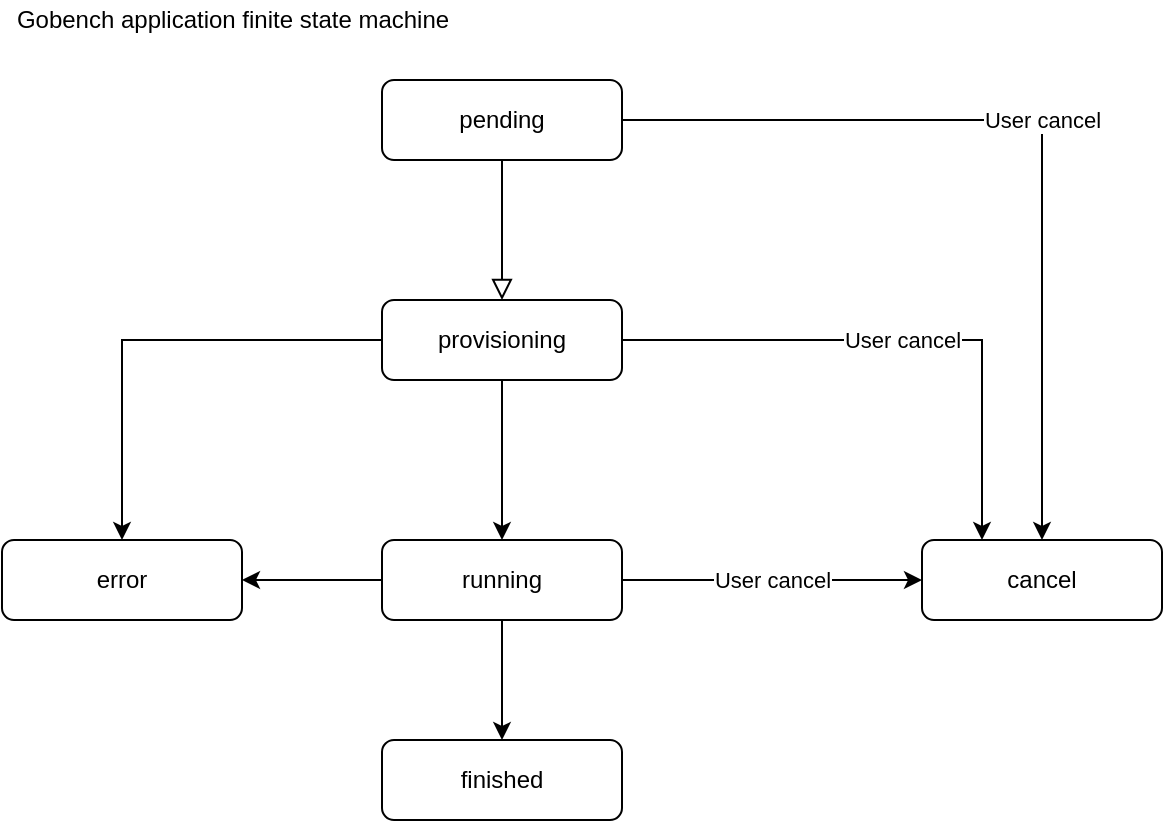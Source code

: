 <mxfile version="13.3.1" type="device"><diagram id="C5RBs43oDa-KdzZeNtuy" name="Page-1"><mxGraphModel dx="2249" dy="816" grid="1" gridSize="10" guides="1" tooltips="1" connect="1" arrows="1" fold="1" page="1" pageScale="1" pageWidth="827" pageHeight="1169" math="0" shadow="0"><root><mxCell id="WIyWlLk6GJQsqaUBKTNV-0"/><mxCell id="WIyWlLk6GJQsqaUBKTNV-1" parent="WIyWlLk6GJQsqaUBKTNV-0"/><mxCell id="WIyWlLk6GJQsqaUBKTNV-2" value="" style="rounded=0;html=1;jettySize=auto;orthogonalLoop=1;fontSize=11;endArrow=block;endFill=0;endSize=8;strokeWidth=1;shadow=0;labelBackgroundColor=none;edgeStyle=orthogonalEdgeStyle;" parent="WIyWlLk6GJQsqaUBKTNV-1" source="WIyWlLk6GJQsqaUBKTNV-3" edge="1"><mxGeometry relative="1" as="geometry"><mxPoint x="220" y="170" as="targetPoint"/></mxGeometry></mxCell><mxCell id="PsIccHAY4fuDKo60H-jY-8" value="User cancel" style="edgeStyle=orthogonalEdgeStyle;rounded=0;orthogonalLoop=1;jettySize=auto;html=1;" edge="1" parent="WIyWlLk6GJQsqaUBKTNV-1" source="WIyWlLk6GJQsqaUBKTNV-3" target="PsIccHAY4fuDKo60H-jY-4"><mxGeometry relative="1" as="geometry"/></mxCell><mxCell id="WIyWlLk6GJQsqaUBKTNV-3" value="pending" style="rounded=1;whiteSpace=wrap;html=1;fontSize=12;glass=0;strokeWidth=1;shadow=0;" parent="WIyWlLk6GJQsqaUBKTNV-1" vertex="1"><mxGeometry x="160" y="60" width="120" height="40" as="geometry"/></mxCell><mxCell id="PsIccHAY4fuDKo60H-jY-1" value="" style="edgeStyle=orthogonalEdgeStyle;rounded=0;orthogonalLoop=1;jettySize=auto;html=1;" edge="1" parent="WIyWlLk6GJQsqaUBKTNV-1" source="WIyWlLk6GJQsqaUBKTNV-7" target="PsIccHAY4fuDKo60H-jY-0"><mxGeometry relative="1" as="geometry"/></mxCell><mxCell id="PsIccHAY4fuDKo60H-jY-9" value="User cancel" style="edgeStyle=orthogonalEdgeStyle;rounded=0;orthogonalLoop=1;jettySize=auto;html=1;entryX=0.25;entryY=0;entryDx=0;entryDy=0;" edge="1" parent="WIyWlLk6GJQsqaUBKTNV-1" source="WIyWlLk6GJQsqaUBKTNV-7" target="PsIccHAY4fuDKo60H-jY-4"><mxGeometry relative="1" as="geometry"/></mxCell><mxCell id="PsIccHAY4fuDKo60H-jY-10" style="edgeStyle=orthogonalEdgeStyle;rounded=0;orthogonalLoop=1;jettySize=auto;html=1;" edge="1" parent="WIyWlLk6GJQsqaUBKTNV-1" source="WIyWlLk6GJQsqaUBKTNV-7" target="PsIccHAY4fuDKo60H-jY-6"><mxGeometry relative="1" as="geometry"/></mxCell><mxCell id="WIyWlLk6GJQsqaUBKTNV-7" value="provisioning" style="rounded=1;whiteSpace=wrap;html=1;fontSize=12;glass=0;strokeWidth=1;shadow=0;" parent="WIyWlLk6GJQsqaUBKTNV-1" vertex="1"><mxGeometry x="160" y="170" width="120" height="40" as="geometry"/></mxCell><mxCell id="PsIccHAY4fuDKo60H-jY-3" value="" style="edgeStyle=orthogonalEdgeStyle;rounded=0;orthogonalLoop=1;jettySize=auto;html=1;" edge="1" parent="WIyWlLk6GJQsqaUBKTNV-1" source="PsIccHAY4fuDKo60H-jY-0" target="PsIccHAY4fuDKo60H-jY-2"><mxGeometry relative="1" as="geometry"/></mxCell><mxCell id="PsIccHAY4fuDKo60H-jY-5" value="User cancel" style="edgeStyle=orthogonalEdgeStyle;rounded=0;orthogonalLoop=1;jettySize=auto;html=1;" edge="1" parent="WIyWlLk6GJQsqaUBKTNV-1" source="PsIccHAY4fuDKo60H-jY-0" target="PsIccHAY4fuDKo60H-jY-4"><mxGeometry relative="1" as="geometry"/></mxCell><mxCell id="PsIccHAY4fuDKo60H-jY-7" value="" style="edgeStyle=orthogonalEdgeStyle;rounded=0;orthogonalLoop=1;jettySize=auto;html=1;" edge="1" parent="WIyWlLk6GJQsqaUBKTNV-1" source="PsIccHAY4fuDKo60H-jY-0" target="PsIccHAY4fuDKo60H-jY-6"><mxGeometry relative="1" as="geometry"/></mxCell><mxCell id="PsIccHAY4fuDKo60H-jY-0" value="running" style="rounded=1;whiteSpace=wrap;html=1;fontSize=12;glass=0;strokeWidth=1;shadow=0;" vertex="1" parent="WIyWlLk6GJQsqaUBKTNV-1"><mxGeometry x="160" y="290" width="120" height="40" as="geometry"/></mxCell><mxCell id="PsIccHAY4fuDKo60H-jY-6" value="error" style="rounded=1;whiteSpace=wrap;html=1;fontSize=12;glass=0;strokeWidth=1;shadow=0;" vertex="1" parent="WIyWlLk6GJQsqaUBKTNV-1"><mxGeometry x="-30" y="290" width="120" height="40" as="geometry"/></mxCell><mxCell id="PsIccHAY4fuDKo60H-jY-4" value="cancel" style="rounded=1;whiteSpace=wrap;html=1;fontSize=12;glass=0;strokeWidth=1;shadow=0;" vertex="1" parent="WIyWlLk6GJQsqaUBKTNV-1"><mxGeometry x="430" y="290" width="120" height="40" as="geometry"/></mxCell><mxCell id="PsIccHAY4fuDKo60H-jY-2" value="finished" style="rounded=1;whiteSpace=wrap;html=1;fontSize=12;glass=0;strokeWidth=1;shadow=0;" vertex="1" parent="WIyWlLk6GJQsqaUBKTNV-1"><mxGeometry x="160" y="390" width="120" height="40" as="geometry"/></mxCell><mxCell id="PsIccHAY4fuDKo60H-jY-11" value="Gobench application finite state machine" style="text;html=1;align=center;verticalAlign=middle;resizable=0;points=[];autosize=1;" vertex="1" parent="WIyWlLk6GJQsqaUBKTNV-1"><mxGeometry x="-30" y="20" width="230" height="20" as="geometry"/></mxCell></root></mxGraphModel></diagram></mxfile>